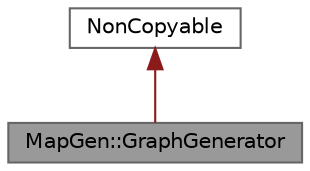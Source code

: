 digraph "MapGen::GraphGenerator"
{
 // INTERACTIVE_SVG=YES
 // LATEX_PDF_SIZE
  bgcolor="transparent";
  edge [fontname=Helvetica,fontsize=10,labelfontname=Helvetica,labelfontsize=10];
  node [fontname=Helvetica,fontsize=10,shape=box,height=0.2,width=0.4];
  Node1 [id="Node000001",label="MapGen::GraphGenerator",height=0.2,width=0.4,color="gray40", fillcolor="grey60", style="filled", fontcolor="black",tooltip="Random DoublyConnectedEdgeList generator."];
  Node2 -> Node1 [id="edge1_Node000001_Node000002",dir="back",color="firebrick4",style="solid",tooltip=" "];
  Node2 [id="Node000002",label="NonCopyable",height=0.2,width=0.4,color="gray40", fillcolor="white", style="filled",URL="$dc/d3c/classNonCopyable.html",tooltip=" "];
}

